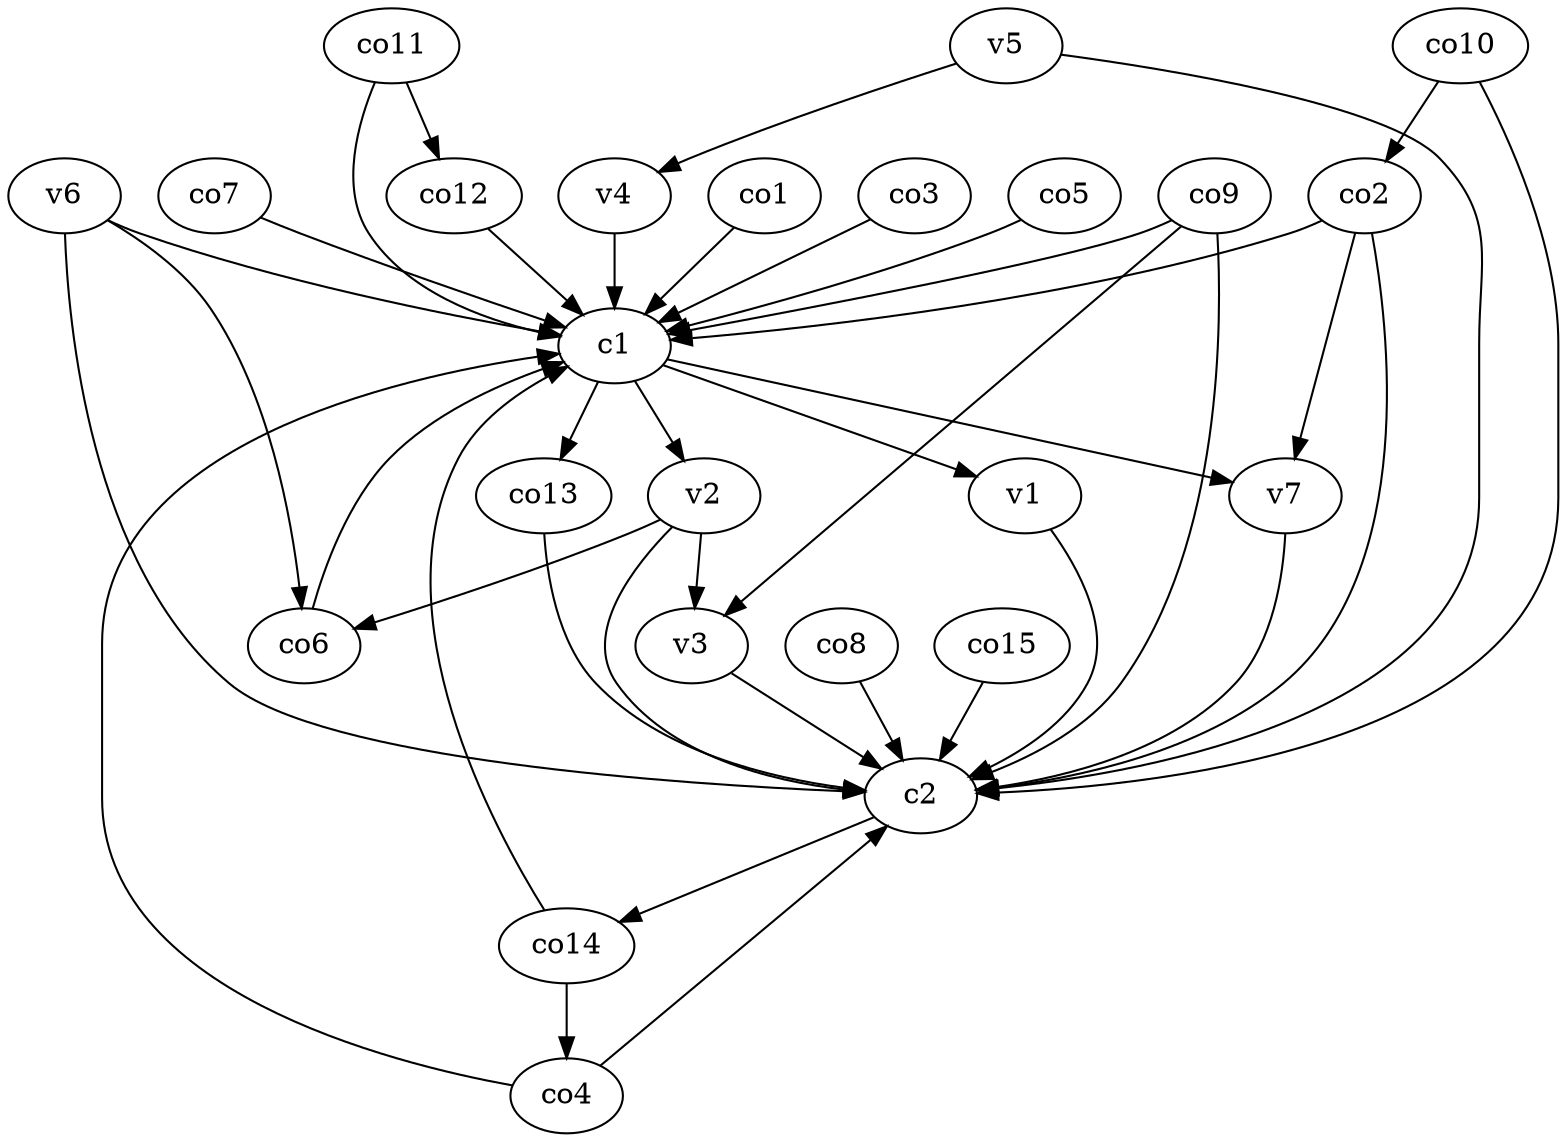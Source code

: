 strict digraph  {
c1;
c2;
v1;
v2;
v3;
v4;
v5;
v6;
v7;
co1;
co2;
co3;
co4;
co5;
co6;
co7;
co8;
co9;
co10;
co11;
co12;
co13;
co14;
co15;
c1 -> co13  [weight=1];
c1 -> v1  [weight=1];
c1 -> v7  [weight=1];
c1 -> v2  [weight=1];
c2 -> co14  [weight=1];
v1 -> c2  [weight=1];
v2 -> c2  [weight=1];
v2 -> v3  [weight=1];
v2 -> co6  [weight=1];
v3 -> c2  [weight=1];
v4 -> c1  [weight=1];
v5 -> c2  [weight=1];
v5 -> v4  [weight=1];
v6 -> c2  [weight=1];
v6 -> c1  [weight=1];
v6 -> co6  [weight=1];
v7 -> c2  [weight=1];
co1 -> c1  [weight=1];
co2 -> c2  [weight=1];
co2 -> c1  [weight=1];
co2 -> v7  [weight=1];
co3 -> c1  [weight=1];
co4 -> c2  [weight=1];
co4 -> c1  [weight=1];
co5 -> c1  [weight=1];
co6 -> c1  [weight=1];
co7 -> c1  [weight=1];
co8 -> c2  [weight=1];
co9 -> c1  [weight=1];
co9 -> c2  [weight=1];
co9 -> v3  [weight=1];
co10 -> c2  [weight=1];
co10 -> co2  [weight=1];
co11 -> c1  [weight=1];
co11 -> co12  [weight=1];
co12 -> c1  [weight=1];
co13 -> c2  [weight=1];
co14 -> c1  [weight=1];
co14 -> co4  [weight=1];
co15 -> c2  [weight=1];
}
